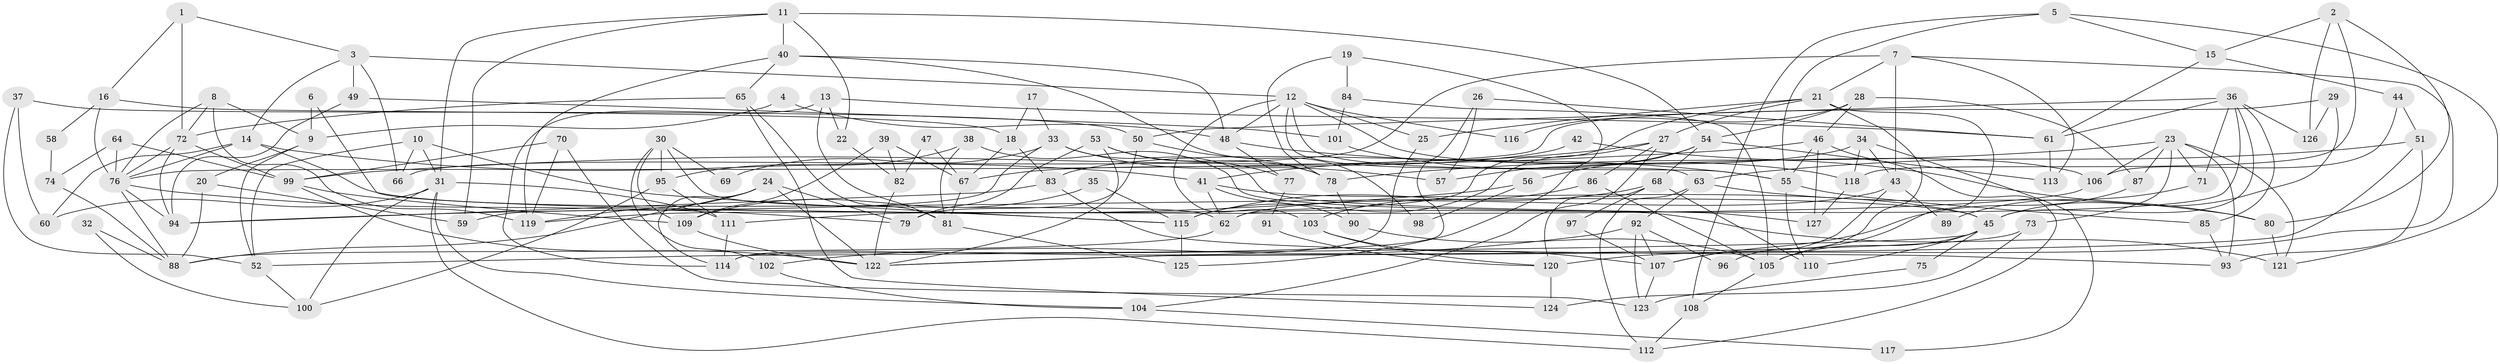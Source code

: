 // Generated by graph-tools (version 1.1) at 2025/11/02/27/25 16:11:22]
// undirected, 127 vertices, 254 edges
graph export_dot {
graph [start="1"]
  node [color=gray90,style=filled];
  1;
  2;
  3;
  4;
  5;
  6;
  7;
  8;
  9;
  10;
  11;
  12;
  13;
  14;
  15;
  16;
  17;
  18;
  19;
  20;
  21;
  22;
  23;
  24;
  25;
  26;
  27;
  28;
  29;
  30;
  31;
  32;
  33;
  34;
  35;
  36;
  37;
  38;
  39;
  40;
  41;
  42;
  43;
  44;
  45;
  46;
  47;
  48;
  49;
  50;
  51;
  52;
  53;
  54;
  55;
  56;
  57;
  58;
  59;
  60;
  61;
  62;
  63;
  64;
  65;
  66;
  67;
  68;
  69;
  70;
  71;
  72;
  73;
  74;
  75;
  76;
  77;
  78;
  79;
  80;
  81;
  82;
  83;
  84;
  85;
  86;
  87;
  88;
  89;
  90;
  91;
  92;
  93;
  94;
  95;
  96;
  97;
  98;
  99;
  100;
  101;
  102;
  103;
  104;
  105;
  106;
  107;
  108;
  109;
  110;
  111;
  112;
  113;
  114;
  115;
  116;
  117;
  118;
  119;
  120;
  121;
  122;
  123;
  124;
  125;
  126;
  127;
  1 -- 72;
  1 -- 3;
  1 -- 16;
  2 -- 126;
  2 -- 15;
  2 -- 80;
  2 -- 118;
  3 -- 12;
  3 -- 14;
  3 -- 49;
  3 -- 66;
  4 -- 9;
  4 -- 48;
  5 -- 108;
  5 -- 55;
  5 -- 15;
  5 -- 121;
  6 -- 115;
  6 -- 9;
  7 -- 21;
  7 -- 43;
  7 -- 66;
  7 -- 113;
  7 -- 120;
  8 -- 119;
  8 -- 76;
  8 -- 9;
  8 -- 72;
  9 -- 52;
  9 -- 20;
  10 -- 31;
  10 -- 66;
  10 -- 52;
  10 -- 115;
  11 -- 54;
  11 -- 40;
  11 -- 22;
  11 -- 31;
  11 -- 59;
  12 -- 106;
  12 -- 55;
  12 -- 25;
  12 -- 48;
  12 -- 63;
  12 -- 103;
  12 -- 116;
  13 -- 61;
  13 -- 114;
  13 -- 22;
  13 -- 81;
  14 -- 45;
  14 -- 76;
  14 -- 41;
  14 -- 60;
  15 -- 44;
  15 -- 61;
  16 -- 76;
  16 -- 18;
  16 -- 58;
  17 -- 18;
  17 -- 33;
  18 -- 83;
  18 -- 67;
  19 -- 78;
  19 -- 125;
  19 -- 84;
  20 -- 88;
  20 -- 59;
  21 -- 27;
  21 -- 25;
  21 -- 96;
  21 -- 105;
  21 -- 111;
  22 -- 82;
  23 -- 93;
  23 -- 121;
  23 -- 71;
  23 -- 73;
  23 -- 78;
  23 -- 87;
  23 -- 106;
  24 -- 122;
  24 -- 88;
  24 -- 79;
  24 -- 114;
  24 -- 119;
  25 -- 114;
  26 -- 57;
  26 -- 114;
  26 -- 61;
  27 -- 86;
  27 -- 41;
  27 -- 104;
  27 -- 115;
  28 -- 54;
  28 -- 87;
  28 -- 46;
  28 -- 116;
  29 -- 76;
  29 -- 45;
  29 -- 126;
  30 -- 95;
  30 -- 62;
  30 -- 69;
  30 -- 102;
  30 -- 109;
  31 -- 111;
  31 -- 60;
  31 -- 100;
  31 -- 104;
  31 -- 112;
  32 -- 88;
  32 -- 100;
  33 -- 59;
  33 -- 127;
  33 -- 57;
  33 -- 69;
  34 -- 43;
  34 -- 118;
  34 -- 83;
  34 -- 117;
  35 -- 115;
  35 -- 109;
  36 -- 61;
  36 -- 45;
  36 -- 50;
  36 -- 62;
  36 -- 71;
  36 -- 85;
  36 -- 126;
  37 -- 50;
  37 -- 60;
  37 -- 52;
  38 -- 81;
  38 -- 121;
  38 -- 95;
  39 -- 67;
  39 -- 109;
  39 -- 82;
  40 -- 119;
  40 -- 48;
  40 -- 65;
  40 -- 98;
  41 -- 90;
  41 -- 45;
  41 -- 62;
  42 -- 67;
  42 -- 80;
  43 -- 62;
  43 -- 107;
  43 -- 89;
  44 -- 51;
  44 -- 106;
  45 -- 52;
  45 -- 75;
  45 -- 105;
  45 -- 110;
  46 -- 99;
  46 -- 55;
  46 -- 112;
  46 -- 127;
  47 -- 82;
  47 -- 67;
  48 -- 55;
  48 -- 77;
  49 -- 94;
  49 -- 101;
  50 -- 79;
  50 -- 78;
  51 -- 63;
  51 -- 122;
  51 -- 93;
  52 -- 100;
  53 -- 122;
  53 -- 78;
  53 -- 77;
  53 -- 79;
  54 -- 113;
  54 -- 68;
  54 -- 56;
  54 -- 57;
  55 -- 110;
  55 -- 85;
  56 -- 94;
  56 -- 98;
  58 -- 74;
  61 -- 113;
  62 -- 88;
  63 -- 112;
  63 -- 80;
  63 -- 92;
  64 -- 99;
  64 -- 76;
  64 -- 74;
  65 -- 72;
  65 -- 81;
  65 -- 124;
  67 -- 81;
  68 -- 120;
  68 -- 115;
  68 -- 97;
  68 -- 110;
  70 -- 123;
  70 -- 99;
  70 -- 119;
  71 -- 89;
  72 -- 76;
  72 -- 94;
  72 -- 99;
  73 -- 122;
  73 -- 124;
  74 -- 88;
  75 -- 123;
  76 -- 94;
  76 -- 79;
  76 -- 88;
  77 -- 91;
  78 -- 90;
  80 -- 121;
  81 -- 125;
  82 -- 122;
  83 -- 93;
  83 -- 94;
  84 -- 105;
  84 -- 101;
  85 -- 93;
  86 -- 103;
  86 -- 105;
  87 -- 107;
  90 -- 105;
  91 -- 120;
  92 -- 102;
  92 -- 96;
  92 -- 107;
  92 -- 123;
  95 -- 100;
  95 -- 111;
  97 -- 107;
  99 -- 109;
  99 -- 122;
  101 -- 118;
  102 -- 104;
  103 -- 120;
  103 -- 107;
  104 -- 117;
  105 -- 108;
  106 -- 119;
  107 -- 123;
  108 -- 112;
  109 -- 122;
  111 -- 114;
  115 -- 125;
  118 -- 127;
  120 -- 124;
}
